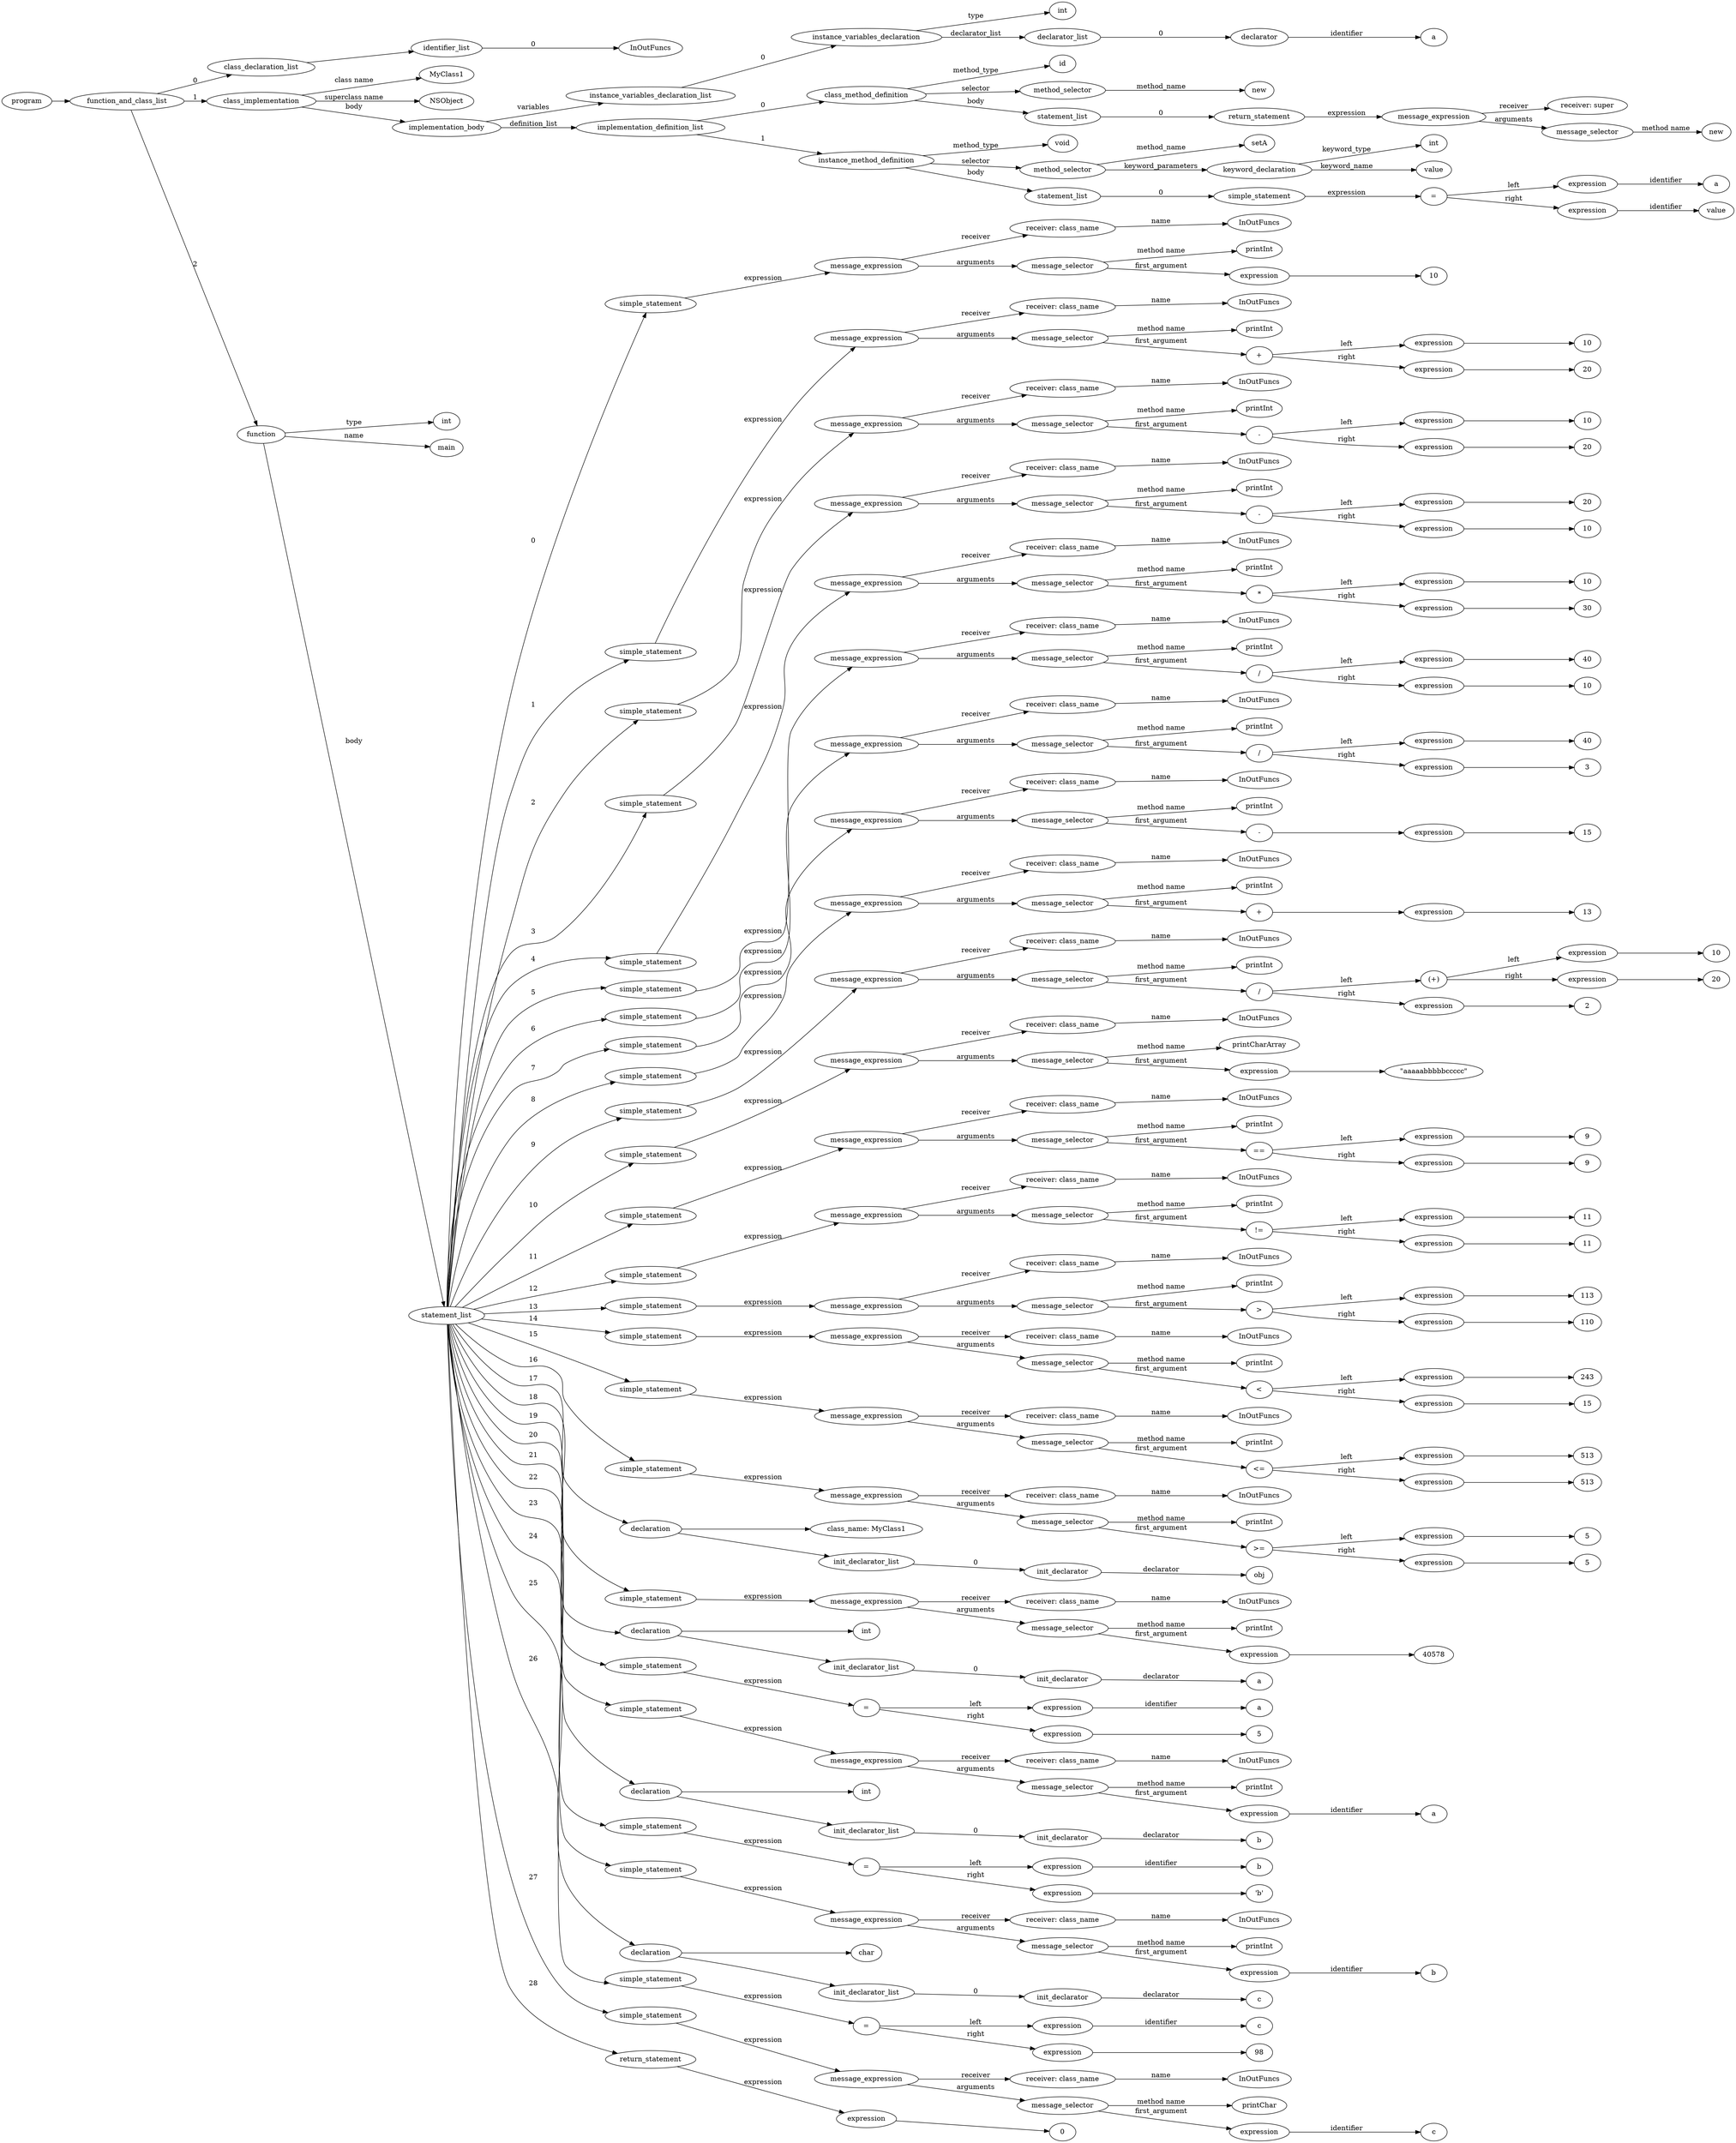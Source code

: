 digraph ObjectiveC { rankdir="LR";
233[label="program"];
233->2;
2[label="function_and_class_list"];
2->1[label="0"];
1[label="class_declaration_list"];
1->0;
0[label="identifier_list"];
0.0 [label="InOutFuncs"];
0->0.0 [label="0"];
2->28[label="1"];
28[label="class_implementation"];
28.1 [label="MyClass1"];
28->28.1 [label="class name"];
28.2 [label="NSObject"];
28->28.2 [label="superclass name"];
28->27[label="body"];
27[label="implementation_body"];
27->7[label="variables"];
7[label="instance_variables_declaration_list"];
7->6[label="0"];
6[label="instance_variables_declaration"];
6->3[label="type"];
3[label="int"];
6->5[label="declarator_list"];
5[label="declarator_list"];
5->4[label="0"];
4[label="declarator"];
4.1 [label="a"];
4->4.1[label="identifier"];
27->16[label="definition_list"];
16[label="implementation_definition_list"];
16->15[label="0"];
15[label="class_method_definition"];
15->8[label="method_type"];
8[label="id"];
15->9[label="selector"];
9[label="method_selector"];
9->9.1 [label="method_name"];
9.1 [label="new"];
15->14[label="body"];
14[label="statement_list"];
14->13[label="0"];
13[label="return_statement"];
13->12[label="expression"];
12[label="expression"];
12[label="message_expression"];
12->10[label="receiver"];
10[label="receiver: super"];
12->11[label="arguments"];
11[label="message_selector"];
11.1 [label="new"];
11->11.1 [label="method name"]; 
16->26[label="1"];
26[label="instance_method_definition"];
26->25[label="method_type"];
25[label="void"];
26->19[label="selector"];
19[label="method_selector"];
19->19.1 [label="method_name"];
19.1 [label="setA"];
19->18[label="keyword_parameters"];
18[label="keyword_declaration"];
18->17[label="keyword_type"];
17[label="int"];
18->18.2 [label="keyword_name"];
18.2 [label="value"];
26->24[label="body"];
24[label="statement_list"];
24->23[label="0"];
23[label="simple_statement"];
23->22[label="expression"];
22[label="expression"];
22[label="="];
22->20[label="left"];
20[label="expression"];
20->20.1 [label="identifier"];20.1[label="a"];
22->21[label="right"];
21[label="expression"];
21->21.1 [label="identifier"];21.1[label="value"];
2->232[label="2"];
232[label="function"];
232->29[label="type"];
29[label="int"];
232->232.1 [label="name"];
232.1 [label="main"];
232->36[label="body"];
36[label="statement_list"];
36->35[label="0"];
35[label="simple_statement"];
35->34[label="expression"];
34[label="expression"];
34[label="message_expression"];
34->30[label="receiver"];
30[label="receiver: class_name"];
30.1 [label="InOutFuncs"];
30->30.1 [label="name"];
34->33[label="arguments"];
33[label="message_selector"];
33.1 [label="printInt"];
33->33.1 [label="method name"]; 
33->32[label="first_argument"];
32[label="expression"];
32->31;
31[label="10"];
36->45[label="1"];
45[label="simple_statement"];
45->44[label="expression"];
44[label="expression"];
44[label="message_expression"];
44->37[label="receiver"];
37[label="receiver: class_name"];
37.1 [label="InOutFuncs"];
37->37.1 [label="name"];
44->43[label="arguments"];
43[label="message_selector"];
43.1 [label="printInt"];
43->43.1 [label="method name"]; 
43->42[label="first_argument"];
42[label="expression"];
42[label="+"];
42->39[label="left"];
39[label="expression"];
39->38;
38[label="10"];
42->41[label="right"];
41[label="expression"];
41->40;
40[label="20"];
36->54[label="2"];
54[label="simple_statement"];
54->53[label="expression"];
53[label="expression"];
53[label="message_expression"];
53->46[label="receiver"];
46[label="receiver: class_name"];
46.1 [label="InOutFuncs"];
46->46.1 [label="name"];
53->52[label="arguments"];
52[label="message_selector"];
52.1 [label="printInt"];
52->52.1 [label="method name"]; 
52->51[label="first_argument"];
51[label="expression"];
51[label="-"];
51->48[label="left"];
48[label="expression"];
48->47;
47[label="10"];
51->50[label="right"];
50[label="expression"];
50->49;
49[label="20"];
36->63[label="3"];
63[label="simple_statement"];
63->62[label="expression"];
62[label="expression"];
62[label="message_expression"];
62->55[label="receiver"];
55[label="receiver: class_name"];
55.1 [label="InOutFuncs"];
55->55.1 [label="name"];
62->61[label="arguments"];
61[label="message_selector"];
61.1 [label="printInt"];
61->61.1 [label="method name"]; 
61->60[label="first_argument"];
60[label="expression"];
60[label="-"];
60->57[label="left"];
57[label="expression"];
57->56;
56[label="20"];
60->59[label="right"];
59[label="expression"];
59->58;
58[label="10"];
36->72[label="4"];
72[label="simple_statement"];
72->71[label="expression"];
71[label="expression"];
71[label="message_expression"];
71->64[label="receiver"];
64[label="receiver: class_name"];
64.1 [label="InOutFuncs"];
64->64.1 [label="name"];
71->70[label="arguments"];
70[label="message_selector"];
70.1 [label="printInt"];
70->70.1 [label="method name"]; 
70->69[label="first_argument"];
69[label="expression"];
69[label="*"];
69->66[label="left"];
66[label="expression"];
66->65;
65[label="10"];
69->68[label="right"];
68[label="expression"];
68->67;
67[label="30"];
36->81[label="5"];
81[label="simple_statement"];
81->80[label="expression"];
80[label="expression"];
80[label="message_expression"];
80->73[label="receiver"];
73[label="receiver: class_name"];
73.1 [label="InOutFuncs"];
73->73.1 [label="name"];
80->79[label="arguments"];
79[label="message_selector"];
79.1 [label="printInt"];
79->79.1 [label="method name"]; 
79->78[label="first_argument"];
78[label="expression"];
78[label="/"];
78->75[label="left"];
75[label="expression"];
75->74;
74[label="40"];
78->77[label="right"];
77[label="expression"];
77->76;
76[label="10"];
36->90[label="6"];
90[label="simple_statement"];
90->89[label="expression"];
89[label="expression"];
89[label="message_expression"];
89->82[label="receiver"];
82[label="receiver: class_name"];
82.1 [label="InOutFuncs"];
82->82.1 [label="name"];
89->88[label="arguments"];
88[label="message_selector"];
88.1 [label="printInt"];
88->88.1 [label="method name"]; 
88->87[label="first_argument"];
87[label="expression"];
87[label="/"];
87->84[label="left"];
84[label="expression"];
84->83;
83[label="40"];
87->86[label="right"];
86[label="expression"];
86->85;
85[label="3"];
36->97[label="7"];
97[label="simple_statement"];
97->96[label="expression"];
96[label="expression"];
96[label="message_expression"];
96->91[label="receiver"];
91[label="receiver: class_name"];
91.1 [label="InOutFuncs"];
91->91.1 [label="name"];
96->95[label="arguments"];
95[label="message_selector"];
95.1 [label="printInt"];
95->95.1 [label="method name"]; 
95->94[label="first_argument"];
94[label="expression"];
94[label="-"];
94->93;
93[label="expression"];
93->92;
92[label="15"];
36->104[label="8"];
104[label="simple_statement"];
104->103[label="expression"];
103[label="expression"];
103[label="message_expression"];
103->98[label="receiver"];
98[label="receiver: class_name"];
98.1 [label="InOutFuncs"];
98->98.1 [label="name"];
103->102[label="arguments"];
102[label="message_selector"];
102.1 [label="printInt"];
102->102.1 [label="method name"]; 
102->101[label="first_argument"];
101[label="expression"];
101[label="+"];
101->100;
100[label="expression"];
100->99;
99[label="13"];
36->116[label="9"];
116[label="simple_statement"];
116->115[label="expression"];
115[label="expression"];
115[label="message_expression"];
115->105[label="receiver"];
105[label="receiver: class_name"];
105.1 [label="InOutFuncs"];
105->105.1 [label="name"];
115->114[label="arguments"];
114[label="message_selector"];
114.1 [label="printInt"];
114->114.1 [label="method name"]; 
114->113[label="first_argument"];
113[label="expression"];
113[label="/"];
113->110[label="left"];
110[label="(expression)"];
110[label="(+)"];
110->107[label="left"];
107[label="expression"];
107->106;
106[label="10"];
110->109[label="right"];
109[label="expression"];
109->108;
108[label="20"];
113->112[label="right"];
112[label="expression"];
112->111;
111[label="2"];
36->122[label="10"];
122[label="simple_statement"];
122->121[label="expression"];
121[label="expression"];
121[label="message_expression"];
121->117[label="receiver"];
117[label="receiver: class_name"];
117.1 [label="InOutFuncs"];
117->117.1 [label="name"];
121->120[label="arguments"];
120[label="message_selector"];
120.1 [label="printCharArray"];
120->120.1 [label="method name"]; 
120->119[label="first_argument"];
119[label="expression"];
119->118;
118[label=<"aaaaabbbbbccccc">];
36->131[label="11"];
131[label="simple_statement"];
131->130[label="expression"];
130[label="expression"];
130[label="message_expression"];
130->123[label="receiver"];
123[label="receiver: class_name"];
123.1 [label="InOutFuncs"];
123->123.1 [label="name"];
130->129[label="arguments"];
129[label="message_selector"];
129.1 [label="printInt"];
129->129.1 [label="method name"]; 
129->128[label="first_argument"];
128[label="expression"];
128[label="=="];
128->125[label="left"];
125[label="expression"];
125->124;
124[label="9"];
128->127[label="right"];
127[label="expression"];
127->126;
126[label="9"];
36->140[label="12"];
140[label="simple_statement"];
140->139[label="expression"];
139[label="expression"];
139[label="message_expression"];
139->132[label="receiver"];
132[label="receiver: class_name"];
132.1 [label="InOutFuncs"];
132->132.1 [label="name"];
139->138[label="arguments"];
138[label="message_selector"];
138.1 [label="printInt"];
138->138.1 [label="method name"]; 
138->137[label="first_argument"];
137[label="expression"];
137[label="!="];
137->134[label="left"];
134[label="expression"];
134->133;
133[label="11"];
137->136[label="right"];
136[label="expression"];
136->135;
135[label="11"];
36->149[label="13"];
149[label="simple_statement"];
149->148[label="expression"];
148[label="expression"];
148[label="message_expression"];
148->141[label="receiver"];
141[label="receiver: class_name"];
141.1 [label="InOutFuncs"];
141->141.1 [label="name"];
148->147[label="arguments"];
147[label="message_selector"];
147.1 [label="printInt"];
147->147.1 [label="method name"]; 
147->146[label="first_argument"];
146[label="expression"];
146[label=">"];
146->143[label="left"];
143[label="expression"];
143->142;
142[label="113"];
146->145[label="right"];
145[label="expression"];
145->144;
144[label="110"];
36->158[label="14"];
158[label="simple_statement"];
158->157[label="expression"];
157[label="expression"];
157[label="message_expression"];
157->150[label="receiver"];
150[label="receiver: class_name"];
150.1 [label="InOutFuncs"];
150->150.1 [label="name"];
157->156[label="arguments"];
156[label="message_selector"];
156.1 [label="printInt"];
156->156.1 [label="method name"]; 
156->155[label="first_argument"];
155[label="expression"];
155[label="<"];
155->152[label="left"];
152[label="expression"];
152->151;
151[label="243"];
155->154[label="right"];
154[label="expression"];
154->153;
153[label="15"];
36->167[label="15"];
167[label="simple_statement"];
167->166[label="expression"];
166[label="expression"];
166[label="message_expression"];
166->159[label="receiver"];
159[label="receiver: class_name"];
159.1 [label="InOutFuncs"];
159->159.1 [label="name"];
166->165[label="arguments"];
165[label="message_selector"];
165.1 [label="printInt"];
165->165.1 [label="method name"]; 
165->164[label="first_argument"];
164[label="expression"];
164[label="<="];
164->161[label="left"];
161[label="expression"];
161->160;
160[label="513"];
164->163[label="right"];
163[label="expression"];
163->162;
162[label="513"];
36->176[label="16"];
176[label="simple_statement"];
176->175[label="expression"];
175[label="expression"];
175[label="message_expression"];
175->168[label="receiver"];
168[label="receiver: class_name"];
168.1 [label="InOutFuncs"];
168->168.1 [label="name"];
175->174[label="arguments"];
174[label="message_selector"];
174.1 [label="printInt"];
174->174.1 [label="method name"]; 
174->173[label="first_argument"];
173[label="expression"];
173[label=">="];
173->170[label="left"];
170[label="expression"];
170->169;
169[label="5"];
173->172[label="right"];
172[label="expression"];
172->171;
171[label="5"];
36->180[label="17"];
180[label="declaration"];
180->179;
179[label="class_name: MyClass1"];
180->178;
178[label="init_declarator_list"];
178->177[label="0"];
177[label="init_declarator"];
177.1 [label="obj"];
177->177.1[label="declarator"];
36->186[label="18"];
186[label="simple_statement"];
186->185[label="expression"];
185[label="expression"];
185[label="message_expression"];
185->181[label="receiver"];
181[label="receiver: class_name"];
181.1 [label="InOutFuncs"];
181->181.1 [label="name"];
185->184[label="arguments"];
184[label="message_selector"];
184.1 [label="printInt"];
184->184.1 [label="method name"]; 
184->183[label="first_argument"];
183[label="expression"];
183->182;
182[label="40578"];
36->190[label="19"];
190[label="declaration"];
190->187;
187[label="int"];
190->189;
189[label="init_declarator_list"];
189->188[label="0"];
188[label="init_declarator"];
188.1 [label="a"];
188->188.1[label="declarator"];
36->195[label="20"];
195[label="simple_statement"];
195->194[label="expression"];
194[label="expression"];
194[label="="];
194->191[label="left"];
191[label="expression"];
191->191.1 [label="identifier"];191.1[label="a"];
194->193[label="right"];
193[label="expression"];
193->192;
192[label="5"];
36->200[label="21"];
200[label="simple_statement"];
200->199[label="expression"];
199[label="expression"];
199[label="message_expression"];
199->196[label="receiver"];
196[label="receiver: class_name"];
196.1 [label="InOutFuncs"];
196->196.1 [label="name"];
199->198[label="arguments"];
198[label="message_selector"];
198.1 [label="printInt"];
198->198.1 [label="method name"]; 
198->197[label="first_argument"];
197[label="expression"];
197->197.1 [label="identifier"];197.1[label="a"];
36->204[label="22"];
204[label="declaration"];
204->201;
201[label="int"];
204->203;
203[label="init_declarator_list"];
203->202[label="0"];
202[label="init_declarator"];
202.1 [label="b"];
202->202.1[label="declarator"];
36->209[label="23"];
209[label="simple_statement"];
209->208[label="expression"];
208[label="expression"];
208[label="="];
208->205[label="left"];
205[label="expression"];
205->205.1 [label="identifier"];205.1[label="b"];
208->207[label="right"];
207[label="expression"];
207->206;
206[label=<'b'>];
36->214[label="24"];
214[label="simple_statement"];
214->213[label="expression"];
213[label="expression"];
213[label="message_expression"];
213->210[label="receiver"];
210[label="receiver: class_name"];
210.1 [label="InOutFuncs"];
210->210.1 [label="name"];
213->212[label="arguments"];
212[label="message_selector"];
212.1 [label="printInt"];
212->212.1 [label="method name"]; 
212->211[label="first_argument"];
211[label="expression"];
211->211.1 [label="identifier"];211.1[label="b"];
36->218[label="25"];
218[label="declaration"];
218->215;
215[label="char"];
218->217;
217[label="init_declarator_list"];
217->216[label="0"];
216[label="init_declarator"];
216.1 [label="c"];
216->216.1[label="declarator"];
36->223[label="26"];
223[label="simple_statement"];
223->222[label="expression"];
222[label="expression"];
222[label="="];
222->219[label="left"];
219[label="expression"];
219->219.1 [label="identifier"];219.1[label="c"];
222->221[label="right"];
221[label="expression"];
221->220;
220[label="98"];
36->228[label="27"];
228[label="simple_statement"];
228->227[label="expression"];
227[label="expression"];
227[label="message_expression"];
227->224[label="receiver"];
224[label="receiver: class_name"];
224.1 [label="InOutFuncs"];
224->224.1 [label="name"];
227->226[label="arguments"];
226[label="message_selector"];
226.1 [label="printChar"];
226->226.1 [label="method name"]; 
226->225[label="first_argument"];
225[label="expression"];
225->225.1 [label="identifier"];225.1[label="c"];
36->231[label="28"];
231[label="return_statement"];
231->230[label="expression"];
230[label="expression"];
230->229;
229[label="0"];
}
